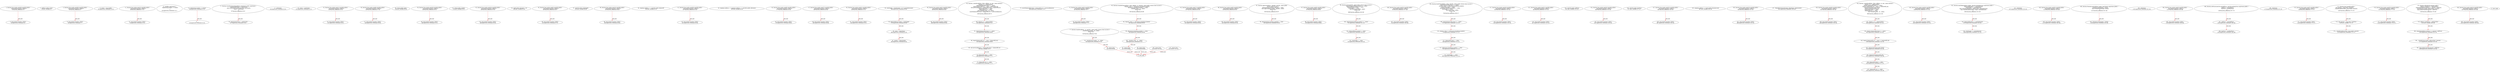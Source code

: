 digraph  {
15 [label="2_ function bug_unchk_send29() payable public{\n      msg.sender.transfer(1 ether);}\n15-function_definition-3-4", method="bug_unchk_send29()", type_label=function_definition];
20 [label="3_ msg.sender.transfer(1 ether);\n20-expression_statement-4-4", method="bug_unchk_send29()", type_label=expression_statement];
30 [label="4_ address public owner;\n30-new_variable-5-5", method="", type_label=new_variable];
35 [label="5_ function bug_unchk_send30() payable public{\n      msg.sender.transfer(1 ether);}\n35-function_definition-6-7", method="bug_unchk_send30()", type_label=function_definition];
40 [label="6_ msg.sender.transfer(1 ether);\n40-expression_statement-7-7", method="bug_unchk_send30()", type_label=expression_statement];
62 [label="9_ owner = msg.sender;\n62-expression_statement-10-10", method="", type_label=expression_statement];
68 [label="11_ function bug_unchk_send12() payable public{\n      msg.sender.transfer(1 ether);}\n68-function_definition-12-13", method="bug_unchk_send12()", type_label=function_definition];
73 [label="12_ msg.sender.transfer(1 ether);\n73-expression_statement-13-13", method="bug_unchk_send12()", type_label=expression_statement];
83 [label="13_ modifier onlyOwner() {\n    require(msg.sender == owner);\n    _;\n  }\n83-expression_statement-14-17", method="", type_label=expression_statement];
86 [label="14_ require(msg.sender == owner);\n86-expression_statement-15-15", method="", type_label=expression_statement];
95 [label="15_ _;\n95-expression_statement-16-16", method="", type_label=expression_statement];
97 [label="17_ function transferOwnership(address newOwner) public onlyOwner {\n    require(newOwner != address(0));\n    emit OwnershipTransferred(owner, newOwner);\n    owner = newOwner;\n  }\n97-function_definition-18-22", method="transferOwnership(address newOwner)", type_label=function_definition];
104 [label="17_ onlyOwner\n104-expression_statement-18-18", method="transferOwnership(address newOwner)", type_label=expression_statement];
107 [label="18_ require(newOwner != address(0));\n107-expression_statement-19-19", method="transferOwnership(address newOwner)", type_label=expression_statement];
122 [label="20_ owner = newOwner;\n122-expression_statement-21-21", method="transferOwnership(address newOwner)", type_label=expression_statement];
126 [label="22_ function bug_unchk_send11() payable public{\n      msg.sender.transfer(1 ether);}\n126-function_definition-23-24", method="bug_unchk_send11()", type_label=function_definition];
131 [label="23_ msg.sender.transfer(1 ether);\n131-expression_statement-24-24", method="bug_unchk_send11()", type_label=expression_statement];
144 [label="26_ function bug_unchk_send6() payable public{\n      msg.sender.transfer(1 ether);}\n144-function_definition-27-28", method="bug_unchk_send6()", type_label=function_definition];
149 [label="27_ msg.sender.transfer(1 ether);\n149-expression_statement-28-28", method="bug_unchk_send6()", type_label=expression_statement];
159 [label="28_ string public name;\n159-new_variable-29-29", method="", type_label=new_variable];
164 [label="29_ function bug_unchk_send16() payable public{\n      msg.sender.transfer(1 ether);}\n164-function_definition-30-31", method="bug_unchk_send16()", type_label=function_definition];
169 [label="30_ msg.sender.transfer(1 ether);\n169-expression_statement-31-31", method="bug_unchk_send16()", type_label=expression_statement];
179 [label="31_ string public symbol;\n179-new_variable-32-32", method="", type_label=new_variable];
184 [label="32_ function bug_unchk_send24() payable public{\n      msg.sender.transfer(1 ether);}\n184-function_definition-33-34", method="bug_unchk_send24()", type_label=function_definition];
189 [label="33_ msg.sender.transfer(1 ether);\n189-expression_statement-34-34", method="bug_unchk_send24()", type_label=expression_statement];
199 [label="34_ uint8 public decimals = 18;\n199-new_variable-35-35", method="", type_label=new_variable];
205 [label="35_ function bug_unchk_send5() payable public{\n      msg.sender.transfer(1 ether);}\n205-function_definition-36-37", method="bug_unchk_send5()", type_label=function_definition];
210 [label="36_ msg.sender.transfer(1 ether);\n210-expression_statement-37-37", method="bug_unchk_send5()", type_label=expression_statement];
220 [label="37_ uint256 public totalSupply;\n220-new_variable-38-38", method="", type_label=new_variable];
225 [label="38_ function bug_unchk_send15() payable public{\n      msg.sender.transfer(1 ether);}\n225-function_definition-39-40", method="bug_unchk_send15()", type_label=function_definition];
230 [label="39_ msg.sender.transfer(1 ether);\n230-expression_statement-40-40", method="bug_unchk_send15()", type_label=expression_statement];
240 [label="40_ mapping (address => uint256) public balanceOf;\n240-new_variable-41-41", method="", type_label=new_variable];
247 [label="41_ function bug_unchk_send28() payable public{\n      msg.sender.transfer(1 ether);}\n247-function_definition-42-43", method="bug_unchk_send28()", type_label=function_definition];
252 [label="42_ msg.sender.transfer(1 ether);\n252-expression_statement-43-43", method="bug_unchk_send28()", type_label=expression_statement];
262 [label="43_ mapping (address => mapping (address => uint256)) public allowance;\n262-new_variable-44-44", method="", type_label=new_variable];
271 [label="44_ function bug_unchk_send8() payable public{\n      msg.sender.transfer(1 ether);}\n271-function_definition-45-46", method="bug_unchk_send8()", type_label=function_definition];
276 [label="45_ msg.sender.transfer(1 ether);\n276-expression_statement-46-46", method="bug_unchk_send8()", type_label=expression_statement];
300 [label="47_ function bug_unchk_send27() payable public{\n      msg.sender.transfer(1 ether);}\n300-function_definition-48-49", method="bug_unchk_send27()", type_label=function_definition];
305 [label="48_ msg.sender.transfer(1 ether);\n305-expression_statement-49-49", method="bug_unchk_send27()", type_label=expression_statement];
329 [label="50_ function bug_unchk_send31() payable public{\n      msg.sender.transfer(1 ether);}\n329-function_definition-51-52", method="bug_unchk_send31()", type_label=function_definition];
334 [label="51_ msg.sender.transfer(1 ether);\n334-expression_statement-52-52", method="bug_unchk_send31()", type_label=expression_statement];
368 [label="58_ totalSupply = initialSupply * 10 ** uint256(decimals);\n368-expression_statement-59-59", method="", type_label=expression_statement];
378 [label="59_ balanceOf[msg.sender] = totalSupply;\n378-expression_statement-60-60", method="", type_label=expression_statement];
386 [label="60_ name = tokenName;\n386-expression_statement-61-61", method="", type_label=expression_statement];
390 [label="61_ symbol = tokenSymbol;\n390-expression_statement-62-62", method="", type_label=expression_statement];
394 [label="63_ function bug_unchk_send1() payable public{\n      msg.sender.transfer(1 ether);}\n394-function_definition-64-65", method="bug_unchk_send1()", type_label=function_definition];
399 [label="64_ msg.sender.transfer(1 ether);\n399-expression_statement-65-65", method="bug_unchk_send1()", type_label=expression_statement];
409 [label="65_ function _transfer(address _from, address _to, uint _value) internal {\n        require(_to != address(0x0));\n        require(balanceOf[_from] >= _value);\n        require(balanceOf[_to] + _value > balanceOf[_to]);\n        uint previousBalances = balanceOf[_from] + balanceOf[_to];\n        balanceOf[_from] -= _value;\n        balanceOf[_to] += _value;\n        emit Transfer(_from, _to, _value);\n        assert(balanceOf[_from] + balanceOf[_to] == previousBalances);\n    }\n409-function_definition-66-75", method="_transfer(address _from,address _to,uint _value)", type_label=function_definition];
425 [label="66_ require(_to != address(0x0));\n425-expression_statement-67-67", method="_transfer(address _from,address _to,uint _value)", type_label=expression_statement];
434 [label="67_ require(balanceOf[_from] >= _value);\n434-expression_statement-68-68", method="_transfer(address _from,address _to,uint _value)", type_label=expression_statement];
443 [label="68_ require(balanceOf[_to] + _value > balanceOf[_to]);\n443-expression_statement-69-69", method="_transfer(address _from,address _to,uint _value)", type_label=expression_statement];
456 [label="69_ uint previousBalances = balanceOf[_from] + balanceOf[_to];\n456-new_variable-70-70", method="_transfer(address _from,address _to,uint _value)", type_label=new_variable];
468 [label="70_ balanceOf[_from] -= _value;\n468-expression_statement-71-71", method="_transfer(address _from,address _to,uint _value)", type_label=expression_statement];
474 [label="71_ balanceOf[_to] += _value;\n474-expression_statement-72-72", method="_transfer(address _from,address _to,uint _value)", type_label=expression_statement];
488 [label="73_ assert(balanceOf[_from] + balanceOf[_to] == previousBalances);\n488-expression_statement-74-74", method="_transfer(address _from,address _to,uint _value)", type_label=expression_statement];
501 [label="75_ function bug_unchk_send2() payable public{\n      msg.sender.transfer(1 ether);}\n501-function_definition-76-77", method="bug_unchk_send2()", type_label=function_definition];
506 [label="76_ msg.sender.transfer(1 ether);\n506-expression_statement-77-77", method="bug_unchk_send2()", type_label=expression_statement];
516 [label="77_ function transfer(address _to, uint256 _value) public returns (bool success) {\n        _transfer(msg.sender, _to, _value);\n        return true;\n    }\n516-function_definition-78-81", method="transfer(address _to,uint256 _value)", type_label=function_definition];
533 [label="78_ _transfer(msg.sender, _to, _value);\n533-expression_statement-79-79", method="transfer(address _to,uint256 _value)", type_label=expression_statement];
544 [label="79_ return true;\n544-return-80-80", method="transfer(address _to,uint256 _value)", type_label=return];
547 [label="81_ function bug_unchk_send17() payable public{\n      msg.sender.transfer(1 ether);}\n547-function_definition-82-83", method="bug_unchk_send17()", type_label=function_definition];
552 [label="82_ msg.sender.transfer(1 ether);\n552-expression_statement-83-83", method="bug_unchk_send17()", type_label=expression_statement];
562 [label="83_ function transferFrom(address _from, address _to, uint256 _value) public returns (bool success) {\n        require(_value <= allowance[_from][msg.sender]);      \n        allowance[_from][msg.sender] -= _value;\n        _transfer(_from, _to, _value);\n        return true;\n    }\n562-function_definition-84-89", method="transferFrom(address _from,address _to,uint256 _value)", type_label=function_definition];
583 [label="84_ require(_value <= allowance[_from][msg.sender]);\n583-expression_statement-85-85", method="transferFrom(address _from,address _to,uint256 _value)", type_label=expression_statement];
596 [label="85_ allowance[_from][msg.sender] -= _value;\n596-expression_statement-86-86", method="transferFrom(address _from,address _to,uint256 _value)", type_label=expression_statement];
606 [label="86_ _transfer(_from, _to, _value);\n606-expression_statement-87-87", method="transferFrom(address _from,address _to,uint256 _value)", type_label=expression_statement];
615 [label="87_ return true;\n615-return-88-88", method="transferFrom(address _from,address _to,uint256 _value)", type_label=return];
618 [label="89_ function bug_unchk_send3() payable public{\n      msg.sender.transfer(1 ether);}\n618-function_definition-90-91", method="bug_unchk_send3()", type_label=function_definition];
623 [label="90_ msg.sender.transfer(1 ether);\n623-expression_statement-91-91", method="bug_unchk_send3()", type_label=expression_statement];
633 [label="91_ function approve(address _spender, uint256 _value) public\n        returns (bool success) {\n        allowance[msg.sender][_spender] = _value;\n        emit Approval(msg.sender, _spender, _value);\n        return true;\n    }\n633-function_definition-92-97", method="approve(address _spender,uint256 _value)", type_label=function_definition];
650 [label="93_ allowance[msg.sender][_spender] = _value;\n650-expression_statement-94-94", method="approve(address _spender,uint256 _value)", type_label=expression_statement];
670 [label="95_ return true;\n670-return-96-96", method="approve(address _spender,uint256 _value)", type_label=return];
673 [label="97_ function bug_unchk_send9() payable public{\n      msg.sender.transfer(1 ether);}\n673-function_definition-98-99", method="bug_unchk_send9()", type_label=function_definition];
678 [label="98_ msg.sender.transfer(1 ether);\n678-expression_statement-99-99", method="bug_unchk_send9()", type_label=expression_statement];
688 [label="99_ function burn(uint256 _value) public returns (bool success) {\n        require(balanceOf[msg.sender] >= _value);    \n        balanceOf[msg.sender] -= _value;             \n        totalSupply -= _value;                       \n        emit Burn(msg.sender, _value);\n        return true;\n    }\n688-function_definition-100-106", method="burn(uint256 _value)", type_label=function_definition];
701 [label="100_ require(balanceOf[msg.sender] >= _value);\n701-expression_statement-101-101", method="burn(uint256 _value)", type_label=expression_statement];
712 [label="101_ balanceOf[msg.sender] -= _value;\n712-expression_statement-102-102", method="burn(uint256 _value)", type_label=expression_statement];
720 [label="102_ totalSupply -= _value;\n720-expression_statement-103-103", method="burn(uint256 _value)", type_label=expression_statement];
732 [label="104_ return true;\n732-return-105-105", method="burn(uint256 _value)", type_label=return];
735 [label="106_ function bug_unchk_send25() payable public{\n      msg.sender.transfer(1 ether);}\n735-function_definition-107-108", method="bug_unchk_send25()", type_label=function_definition];
740 [label="107_ msg.sender.transfer(1 ether);\n740-expression_statement-108-108", method="bug_unchk_send25()", type_label=expression_statement];
750 [label="108_ function burnFrom(address _from, uint256 _value) public returns (bool success) {\n        require(balanceOf[_from] >= _value);                 \n        require(_value <= allowance[_from][msg.sender]);     \n        balanceOf[_from] -= _value;                          \n        allowance[_from][msg.sender] -= _value;              \n        totalSupply -= _value;                               \n        emit Burn(_from, _value);\n        return true;\n    }\n750-function_definition-109-117", method="burnFrom(address _from,uint256 _value)", type_label=function_definition];
767 [label="109_ require(balanceOf[_from] >= _value);\n767-expression_statement-110-110", method="burnFrom(address _from,uint256 _value)", type_label=expression_statement];
776 [label="110_ require(_value <= allowance[_from][msg.sender]);\n776-expression_statement-111-111", method="burnFrom(address _from,uint256 _value)", type_label=expression_statement];
789 [label="111_ balanceOf[_from] -= _value;\n789-expression_statement-112-112", method="burnFrom(address _from,uint256 _value)", type_label=expression_statement];
795 [label="112_ allowance[_from][msg.sender] -= _value;\n795-expression_statement-113-113", method="burnFrom(address _from,uint256 _value)", type_label=expression_statement];
805 [label="113_ totalSupply -= _value;\n805-expression_statement-114-114", method="burnFrom(address _from,uint256 _value)", type_label=expression_statement];
815 [label="115_ return true;\n815-return-116-116", method="burnFrom(address _from,uint256 _value)", type_label=return];
818 [label="117_ function bug_unchk_send19() payable public{\n      msg.sender.transfer(1 ether);}\n818-function_definition-118-119", method="bug_unchk_send19()", type_label=function_definition];
823 [label="118_ msg.sender.transfer(1 ether);\n823-expression_statement-119-119", method="bug_unchk_send19()", type_label=expression_statement];
842 [label="121_ function bug_unchk_send21() payable public{\n      msg.sender.transfer(1 ether);}\n842-function_definition-122-123", method="bug_unchk_send21()", type_label=function_definition];
847 [label="122_ msg.sender.transfer(1 ether);\n847-expression_statement-123-123", method="bug_unchk_send21()", type_label=expression_statement];
857 [label="123_ uint256 public sellPrice;\n857-new_variable-124-124", method="", type_label=new_variable];
862 [label="124_ function bug_unchk_send10() payable public{\n      msg.sender.transfer(1 ether);}\n862-function_definition-125-126", method="bug_unchk_send10()", type_label=function_definition];
867 [label="125_ msg.sender.transfer(1 ether);\n867-expression_statement-126-126", method="bug_unchk_send10()", type_label=expression_statement];
877 [label="126_ uint256 public buyPrice;\n877-new_variable-127-127", method="", type_label=new_variable];
882 [label="127_ function bug_unchk_send22() payable public{\n      msg.sender.transfer(1 ether);}\n882-function_definition-128-129", method="bug_unchk_send22()", type_label=function_definition];
887 [label="128_ msg.sender.transfer(1 ether);\n887-expression_statement-129-129", method="bug_unchk_send22()", type_label=expression_statement];
897 [label="129_ mapping (address => bool) public frozenAccount;\n897-new_variable-130-130", method="", type_label=new_variable];
904 [label="130_ function bug_unchk_send13() payable public{\n      msg.sender.transfer(1 ether);}\n904-function_definition-131-132", method="bug_unchk_send13()", type_label=function_definition];
909 [label="131_ msg.sender.transfer(1 ether);\n909-expression_statement-132-132", method="bug_unchk_send13()", type_label=expression_statement];
942 [label="137_ TokenERC20(initialSupply, tokenName, tokenSymbol)\n942-expression_statement-138-138", method="", type_label=expression_statement];
951 [label="138_ function bug_unchk_send26() payable public{\n      msg.sender.transfer(1 ether);}\n951-function_definition-139-140", method="bug_unchk_send26()", type_label=function_definition];
956 [label="139_ msg.sender.transfer(1 ether);\n956-expression_statement-140-140", method="bug_unchk_send26()", type_label=expression_statement];
966 [label="140_ function _transfer(address _from, address _to, uint _value) internal {\n        require (_to != address(0x0));                           \n        require (balanceOf[_from] >= _value);                    \n        require (balanceOf[_to] + _value >= balanceOf[_to]);     \n        require(!frozenAccount[_from]);                          \n        require(!frozenAccount[_to]);                            \n        balanceOf[_from] -= _value;                              \n        balanceOf[_to] += _value;                                \n        emit Transfer(_from, _to, _value);\n    }\n966-function_definition-141-150", method="_transfer(address _from,address _to,uint _value)", type_label=function_definition];
982 [label="141_ require (_to != address(0x0));\n982-expression_statement-142-142", method="_transfer(address _from,address _to,uint _value)", type_label=expression_statement];
991 [label="142_ require (balanceOf[_from] >= _value);\n991-expression_statement-143-143", method="_transfer(address _from,address _to,uint _value)", type_label=expression_statement];
1000 [label="143_ require (balanceOf[_to] + _value >= balanceOf[_to]);\n1000-expression_statement-144-144", method="_transfer(address _from,address _to,uint _value)", type_label=expression_statement];
1013 [label="144_ require(!frozenAccount[_from]);\n1013-expression_statement-145-145", method="_transfer(address _from,address _to,uint _value)", type_label=expression_statement];
1021 [label="145_ require(!frozenAccount[_to]);\n1021-expression_statement-146-146", method="_transfer(address _from,address _to,uint _value)", type_label=expression_statement];
1029 [label="146_ balanceOf[_from] -= _value;\n1029-expression_statement-147-147", method="_transfer(address _from,address _to,uint _value)", type_label=expression_statement];
1035 [label="147_ balanceOf[_to] += _value;\n1035-expression_statement-148-148", method="_transfer(address _from,address _to,uint _value)", type_label=expression_statement];
1049 [label="150_ function bug_unchk_send20() payable public{\n      msg.sender.transfer(1 ether);}\n1049-function_definition-151-152", method="bug_unchk_send20()", type_label=function_definition];
1054 [label="151_ msg.sender.transfer(1 ether);\n1054-expression_statement-152-152", method="bug_unchk_send20()", type_label=expression_statement];
1064 [label="152_ function mintToken(address target, uint256 mintedAmount) onlyOwner public {\n        balanceOf[target] += mintedAmount;\n        totalSupply += mintedAmount;\n        emit Transfer(address(0), address(this), mintedAmount);\n        emit Transfer(address(this), target, mintedAmount);\n    }\n1064-function_definition-153-158", method="mintToken(address target,uint256 mintedAmount)", type_label=function_definition];
1074 [label="152_ onlyOwner\n1074-expression_statement-153-153", method="mintToken(address target,uint256 mintedAmount)", type_label=expression_statement];
1078 [label="153_ balanceOf[target] += mintedAmount;\n1078-expression_statement-154-154", method="mintToken(address target,uint256 mintedAmount)", type_label=expression_statement];
1084 [label="154_ totalSupply += mintedAmount;\n1084-expression_statement-155-155", method="mintToken(address target,uint256 mintedAmount)", type_label=expression_statement];
1110 [label="158_ function bug_unchk_send32() payable public{\n      msg.sender.transfer(1 ether);}\n1110-function_definition-159-160", method="bug_unchk_send32()", type_label=function_definition];
1115 [label="159_ msg.sender.transfer(1 ether);\n1115-expression_statement-160-160", method="bug_unchk_send32()", type_label=expression_statement];
1125 [label="160_ function freezeAccount(address target, bool freeze) onlyOwner public {\n        frozenAccount[target] = freeze;\n        emit FrozenFunds(target, freeze);\n    }\n1125-function_definition-161-164", method="freezeAccount(address target,bool freeze)", type_label=function_definition];
1135 [label="160_ onlyOwner\n1135-expression_statement-161-161", method="freezeAccount(address target,bool freeze)", type_label=expression_statement];
1139 [label="161_ frozenAccount[target] = freeze;\n1139-expression_statement-162-162", method="freezeAccount(address target,bool freeze)", type_label=expression_statement];
1151 [label="164_ function bug_unchk_send4() payable public{\n      msg.sender.transfer(1 ether);}\n1151-function_definition-165-166", method="bug_unchk_send4()", type_label=function_definition];
1156 [label="165_ msg.sender.transfer(1 ether);\n1156-expression_statement-166-166", method="bug_unchk_send4()", type_label=expression_statement];
1166 [label="166_ function setPrices(uint256 newSellPrice, uint256 newBuyPrice) onlyOwner public {\n        sellPrice = newSellPrice;\n        buyPrice = newBuyPrice;\n    }\n1166-function_definition-167-170", method="setPrices(uint256 newSellPrice,uint256 newBuyPrice)", type_label=function_definition];
1176 [label="166_ onlyOwner\n1176-expression_statement-167-167", method="setPrices(uint256 newSellPrice,uint256 newBuyPrice)", type_label=expression_statement];
1180 [label="167_ sellPrice = newSellPrice;\n1180-expression_statement-168-168", method="setPrices(uint256 newSellPrice,uint256 newBuyPrice)", type_label=expression_statement];
1184 [label="168_ buyPrice = newBuyPrice;\n1184-expression_statement-169-169", method="setPrices(uint256 newSellPrice,uint256 newBuyPrice)", type_label=expression_statement];
1188 [label="170_ function bug_unchk_send7() payable public{\n      msg.sender.transfer(1 ether);}\n1188-function_definition-171-172", method="bug_unchk_send7()", type_label=function_definition];
1193 [label="171_ msg.sender.transfer(1 ether);\n1193-expression_statement-172-172", method="bug_unchk_send7()", type_label=expression_statement];
1203 [label="172_ function buy() payable public {\n        uint amount = msg.value / buyPrice;                  \n        _transfer(address(this), msg.sender, amount);        \n    }\n1203-function_definition-173-176", method="buy()", type_label=function_definition];
1208 [label="173_ uint amount = msg.value / buyPrice;\n1208-new_variable-174-174", method="buy()", type_label=new_variable];
1218 [label="174_ _transfer(address(this), msg.sender, amount);\n1218-expression_statement-175-175", method="buy()", type_label=expression_statement];
1231 [label="176_ function bug_unchk_send23() payable public{\n      msg.sender.transfer(1 ether);}\n1231-function_definition-177-178", method="bug_unchk_send23()", type_label=function_definition];
1236 [label="177_ msg.sender.transfer(1 ether);\n1236-expression_statement-178-178", method="bug_unchk_send23()", type_label=expression_statement];
1246 [label="178_ function sell(uint256 amount) public {\n        address myAddress = address(this);\n        require(myAddress.balance >= amount * sellPrice);    \n        _transfer(msg.sender, address(this), amount);        \n        msg.sender.transfer(amount * sellPrice);             \n    }\n1246-function_definition-179-184", method="sell(uint256 amount)", type_label=function_definition];
1254 [label="179_ address myAddress = address(this);\n1254-new_variable-180-180", method="sell(uint256 amount)", type_label=new_variable];
1262 [label="180_ require(myAddress.balance >= amount * sellPrice);\n1262-expression_statement-181-181", method="sell(uint256 amount)", type_label=expression_statement];
1273 [label="181_ _transfer(msg.sender, address(this), amount);\n1273-expression_statement-182-182", method="sell(uint256 amount)", type_label=expression_statement];
1286 [label="182_ msg.sender.transfer(amount * sellPrice);\n1286-expression_statement-183-183", method="sell(uint256 amount)", type_label=expression_statement];
1297 [label="184_ function bug_unchk_send14() payable public{\n      msg.sender.transfer(1 ether);}\n1297-function_definition-185-186", method="bug_unchk_send14()", type_label=function_definition];
1302 [label="185_ msg.sender.transfer(1 ether);\n1302-expression_statement-186-186", method="bug_unchk_send14()", type_label=expression_statement];
1 [label="0_ start_node", method="", type_label=start];
2 [label="0_ exit_node", method="", type_label=exit];
15 -> 20  [color=red, controlflow_type=next_line, edge_type=CFG_edge, key=0, label=next_line];
35 -> 40  [color=red, controlflow_type=next_line, edge_type=CFG_edge, key=0, label=next_line];
68 -> 73  [color=red, controlflow_type=next_line, edge_type=CFG_edge, key=0, label=next_line];
86 -> 95  [color=red, controlflow_type=next_line, edge_type=CFG_edge, key=0, label=next_line];
97 -> 107  [color=red, controlflow_type=next_line, edge_type=CFG_edge, key=0, label=next_line];
126 -> 131  [color=red, controlflow_type=next_line, edge_type=CFG_edge, key=0, label=next_line];
144 -> 149  [color=red, controlflow_type=next_line, edge_type=CFG_edge, key=0, label=next_line];
164 -> 169  [color=red, controlflow_type=next_line, edge_type=CFG_edge, key=0, label=next_line];
184 -> 189  [color=red, controlflow_type=next_line, edge_type=CFG_edge, key=0, label=next_line];
205 -> 210  [color=red, controlflow_type=next_line, edge_type=CFG_edge, key=0, label=next_line];
225 -> 230  [color=red, controlflow_type=next_line, edge_type=CFG_edge, key=0, label=next_line];
247 -> 252  [color=red, controlflow_type=next_line, edge_type=CFG_edge, key=0, label=next_line];
271 -> 276  [color=red, controlflow_type=next_line, edge_type=CFG_edge, key=0, label=next_line];
300 -> 305  [color=red, controlflow_type=next_line, edge_type=CFG_edge, key=0, label=next_line];
329 -> 334  [color=red, controlflow_type=next_line, edge_type=CFG_edge, key=0, label=next_line];
368 -> 378  [color=red, controlflow_type=next_line, edge_type=CFG_edge, key=0, label=next_line];
378 -> 386  [color=red, controlflow_type=next_line, edge_type=CFG_edge, key=0, label=next_line];
386 -> 390  [color=red, controlflow_type=next_line, edge_type=CFG_edge, key=0, label=next_line];
394 -> 399  [color=red, controlflow_type=next_line, edge_type=CFG_edge, key=0, label=next_line];
409 -> 425  [color=red, controlflow_type=next_line, edge_type=CFG_edge, key=0, label=next_line];
425 -> 434  [color=red, controlflow_type=next_line, edge_type=CFG_edge, key=0, label=next_line];
434 -> 443  [color=red, controlflow_type=next_line, edge_type=CFG_edge, key=0, label=next_line];
443 -> 456  [color=red, controlflow_type=next_line, edge_type=CFG_edge, key=0, label=next_line];
456 -> 468  [color=red, controlflow_type=next_line, edge_type=CFG_edge, key=0, label=next_line];
468 -> 474  [color=red, controlflow_type=next_line, edge_type=CFG_edge, key=0, label=next_line];
501 -> 506  [color=red, controlflow_type=next_line, edge_type=CFG_edge, key=0, label=next_line];
516 -> 533  [color=red, controlflow_type=next_line, edge_type=CFG_edge, key=0, label=next_line];
533 -> 544  [color=red, controlflow_type=next_line, edge_type=CFG_edge, key=0, label=next_line];
544 -> 2  [color=red, controlflow_type=return_exit, edge_type=CFG_edge, key=0, label=return_exit];
547 -> 552  [color=red, controlflow_type=next_line, edge_type=CFG_edge, key=0, label=next_line];
562 -> 583  [color=red, controlflow_type=next_line, edge_type=CFG_edge, key=0, label=next_line];
583 -> 596  [color=red, controlflow_type=next_line, edge_type=CFG_edge, key=0, label=next_line];
596 -> 606  [color=red, controlflow_type=next_line, edge_type=CFG_edge, key=0, label=next_line];
606 -> 615  [color=red, controlflow_type=next_line, edge_type=CFG_edge, key=0, label=next_line];
615 -> 2  [color=red, controlflow_type=return_exit, edge_type=CFG_edge, key=0, label=return_exit];
618 -> 623  [color=red, controlflow_type=next_line, edge_type=CFG_edge, key=0, label=next_line];
633 -> 650  [color=red, controlflow_type=next_line, edge_type=CFG_edge, key=0, label=next_line];
670 -> 2  [color=red, controlflow_type=return_exit, edge_type=CFG_edge, key=0, label=return_exit];
673 -> 678  [color=red, controlflow_type=next_line, edge_type=CFG_edge, key=0, label=next_line];
688 -> 701  [color=red, controlflow_type=next_line, edge_type=CFG_edge, key=0, label=next_line];
701 -> 712  [color=red, controlflow_type=next_line, edge_type=CFG_edge, key=0, label=next_line];
712 -> 720  [color=red, controlflow_type=next_line, edge_type=CFG_edge, key=0, label=next_line];
732 -> 2  [color=red, controlflow_type=return_exit, edge_type=CFG_edge, key=0, label=return_exit];
735 -> 740  [color=red, controlflow_type=next_line, edge_type=CFG_edge, key=0, label=next_line];
750 -> 767  [color=red, controlflow_type=next_line, edge_type=CFG_edge, key=0, label=next_line];
767 -> 776  [color=red, controlflow_type=next_line, edge_type=CFG_edge, key=0, label=next_line];
776 -> 789  [color=red, controlflow_type=next_line, edge_type=CFG_edge, key=0, label=next_line];
789 -> 795  [color=red, controlflow_type=next_line, edge_type=CFG_edge, key=0, label=next_line];
795 -> 805  [color=red, controlflow_type=next_line, edge_type=CFG_edge, key=0, label=next_line];
815 -> 2  [color=red, controlflow_type=return_exit, edge_type=CFG_edge, key=0, label=return_exit];
818 -> 823  [color=red, controlflow_type=next_line, edge_type=CFG_edge, key=0, label=next_line];
842 -> 847  [color=red, controlflow_type=next_line, edge_type=CFG_edge, key=0, label=next_line];
862 -> 867  [color=red, controlflow_type=next_line, edge_type=CFG_edge, key=0, label=next_line];
882 -> 887  [color=red, controlflow_type=next_line, edge_type=CFG_edge, key=0, label=next_line];
904 -> 909  [color=red, controlflow_type=next_line, edge_type=CFG_edge, key=0, label=next_line];
951 -> 956  [color=red, controlflow_type=next_line, edge_type=CFG_edge, key=0, label=next_line];
966 -> 982  [color=red, controlflow_type=next_line, edge_type=CFG_edge, key=0, label=next_line];
982 -> 991  [color=red, controlflow_type=next_line, edge_type=CFG_edge, key=0, label=next_line];
991 -> 1000  [color=red, controlflow_type=next_line, edge_type=CFG_edge, key=0, label=next_line];
1000 -> 1013  [color=red, controlflow_type=next_line, edge_type=CFG_edge, key=0, label=next_line];
1013 -> 1021  [color=red, controlflow_type=next_line, edge_type=CFG_edge, key=0, label=next_line];
1021 -> 1029  [color=red, controlflow_type=next_line, edge_type=CFG_edge, key=0, label=next_line];
1029 -> 1035  [color=red, controlflow_type=next_line, edge_type=CFG_edge, key=0, label=next_line];
1049 -> 1054  [color=red, controlflow_type=next_line, edge_type=CFG_edge, key=0, label=next_line];
1064 -> 1078  [color=red, controlflow_type=next_line, edge_type=CFG_edge, key=0, label=next_line];
1078 -> 1084  [color=red, controlflow_type=next_line, edge_type=CFG_edge, key=0, label=next_line];
1110 -> 1115  [color=red, controlflow_type=next_line, edge_type=CFG_edge, key=0, label=next_line];
1125 -> 1139  [color=red, controlflow_type=next_line, edge_type=CFG_edge, key=0, label=next_line];
1151 -> 1156  [color=red, controlflow_type=next_line, edge_type=CFG_edge, key=0, label=next_line];
1166 -> 1180  [color=red, controlflow_type=next_line, edge_type=CFG_edge, key=0, label=next_line];
1180 -> 1184  [color=red, controlflow_type=next_line, edge_type=CFG_edge, key=0, label=next_line];
1188 -> 1193  [color=red, controlflow_type=next_line, edge_type=CFG_edge, key=0, label=next_line];
1203 -> 1208  [color=red, controlflow_type=next_line, edge_type=CFG_edge, key=0, label=next_line];
1208 -> 1218  [color=red, controlflow_type=next_line, edge_type=CFG_edge, key=0, label=next_line];
1231 -> 1236  [color=red, controlflow_type=next_line, edge_type=CFG_edge, key=0, label=next_line];
1246 -> 1254  [color=red, controlflow_type=next_line, edge_type=CFG_edge, key=0, label=next_line];
1254 -> 1262  [color=red, controlflow_type=next_line, edge_type=CFG_edge, key=0, label=next_line];
1262 -> 1273  [color=red, controlflow_type=next_line, edge_type=CFG_edge, key=0, label=next_line];
1273 -> 1286  [color=red, controlflow_type=next_line, edge_type=CFG_edge, key=0, label=next_line];
1297 -> 1302  [color=red, controlflow_type=next_line, edge_type=CFG_edge, key=0, label=next_line];
}
